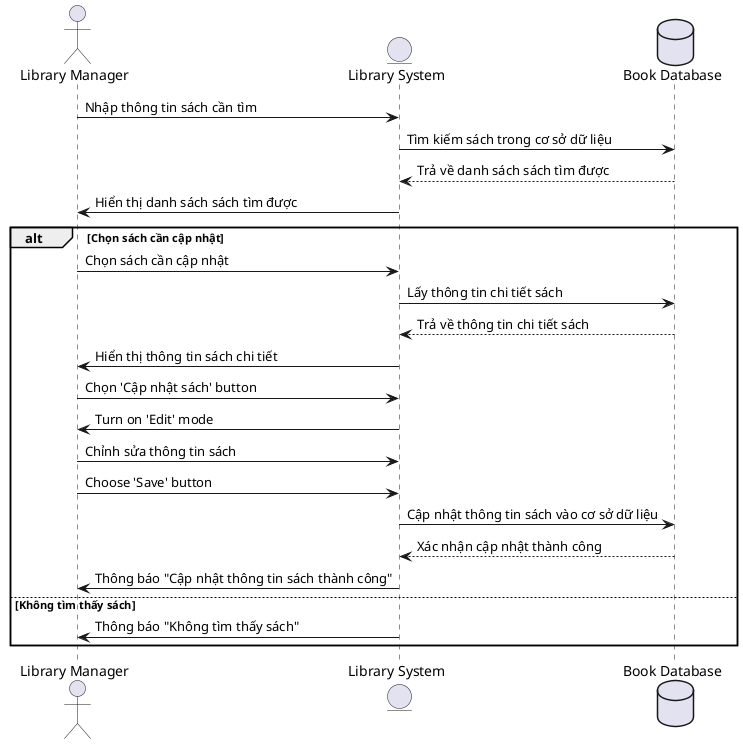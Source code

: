 @startuml
actor "Library Manager" as manager
entity "Library System" as system
database "Book Database" as db

manager -> system : Nhập thông tin sách cần tìm
system -> db : Tìm kiếm sách trong cơ sở dữ liệu
db --> system : Trả về danh sách sách tìm được
system -> manager : Hiển thị danh sách sách tìm được

alt Chọn sách cần cập nhật
    manager -> system : Chọn sách cần cập nhật
    system -> db : Lấy thông tin chi tiết sách
    db --> system : Trả về thông tin chi tiết sách
    system -> manager : Hiển thị thông tin sách chi tiết
    manager -> system : Chọn 'Cập nhật sách' button
    system -> manager : Turn on 'Edit' mode
    manager -> system : Chỉnh sửa thông tin sách
    manager -> system : Choose 'Save' button
    system -> db : Cập nhật thông tin sách vào cơ sở dữ liệu
    db --> system : Xác nhận cập nhật thành công
    system -> manager : Thông báo "Cập nhật thông tin sách thành công"
else Không tìm thấy sách
    system -> manager : Thông báo "Không tìm thấy sách"
end

@enduml
